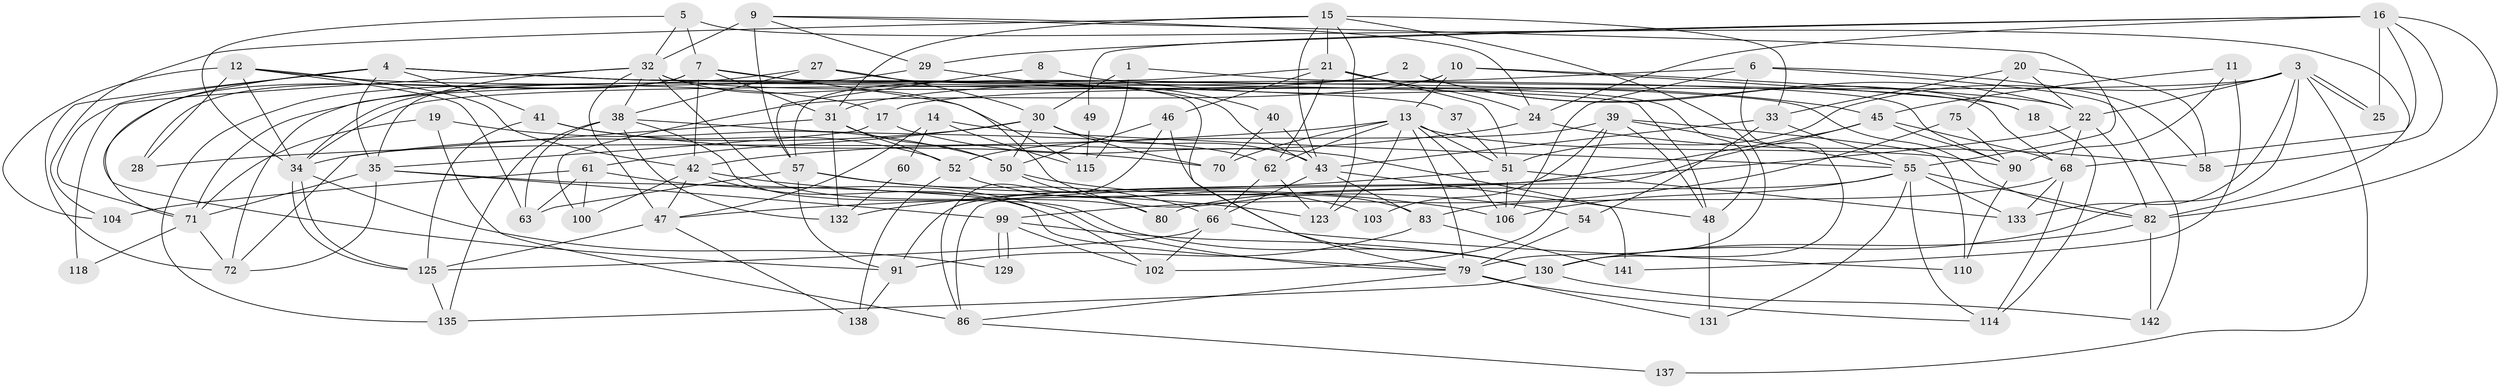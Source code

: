 // original degree distribution, {3: 0.30985915492957744, 4: 0.3028169014084507, 5: 0.15492957746478872, 6: 0.1267605633802817, 2: 0.08450704225352113, 7: 0.014084507042253521, 8: 0.007042253521126761}
// Generated by graph-tools (version 1.1) at 2025/11/02/27/25 16:11:20]
// undirected, 91 vertices, 225 edges
graph export_dot {
graph [start="1"]
  node [color=gray90,style=filled];
  1;
  2;
  3 [super="+95"];
  4 [super="+139"];
  5;
  6 [super="+23"];
  7 [super="+122"];
  8;
  9 [super="+107"];
  10 [super="+67"];
  11;
  12 [super="+120"];
  13 [super="+26"];
  14 [super="+119"];
  15 [super="+88"];
  16 [super="+81"];
  17;
  18 [super="+113"];
  19;
  20 [super="+92"];
  21 [super="+136"];
  22 [super="+78"];
  24 [super="+77"];
  25;
  27 [super="+126"];
  28;
  29;
  30 [super="+87"];
  31 [super="+128"];
  32 [super="+36"];
  33;
  34 [super="+44"];
  35 [super="+73"];
  37;
  38 [super="+140"];
  39 [super="+76"];
  40;
  41;
  42 [super="+101"];
  43 [super="+65"];
  45 [super="+124"];
  46 [super="+98"];
  47 [super="+53"];
  48 [super="+105"];
  49;
  50 [super="+112"];
  51 [super="+74"];
  52 [super="+84"];
  54;
  55 [super="+56"];
  57 [super="+69"];
  58 [super="+59"];
  60;
  61 [super="+64"];
  62 [super="+94"];
  63;
  66 [super="+96"];
  68 [super="+85"];
  70 [super="+108"];
  71 [super="+97"];
  72 [super="+93"];
  75;
  79 [super="+117"];
  80;
  82 [super="+89"];
  83 [super="+109"];
  86;
  90;
  91 [super="+121"];
  99 [super="+111"];
  100;
  102 [super="+127"];
  103;
  104;
  106;
  110;
  114;
  115 [super="+116"];
  118;
  123;
  125;
  129;
  130 [super="+134"];
  131;
  132;
  133;
  135;
  137;
  138;
  141;
  142;
  1 -- 90;
  1 -- 30;
  1 -- 115;
  2 -- 22;
  2 -- 71;
  2 -- 18;
  2 -- 34;
  3 -- 25;
  3 -- 25;
  3 -- 22;
  3 -- 130;
  3 -- 17;
  3 -- 133;
  3 -- 137;
  3 -- 51;
  4 -- 35;
  4 -- 41;
  4 -- 71;
  4 -- 48;
  4 -- 91;
  4 -- 37;
  4 -- 72;
  4 -- 82;
  5 -- 82;
  5 -- 32;
  5 -- 34;
  5 -- 7;
  6 -- 142;
  6 -- 130;
  6 -- 58;
  6 -- 106;
  6 -- 31;
  7 -- 71;
  7 -- 28;
  7 -- 79;
  7 -- 83;
  7 -- 42;
  7 -- 31;
  8 -- 57;
  8 -- 45;
  9 -- 32 [weight=2];
  9 -- 57;
  9 -- 29;
  9 -- 55;
  9 -- 24;
  10 -- 22;
  10 -- 13;
  10 -- 100 [weight=2];
  10 -- 57;
  10 -- 18;
  11 -- 90;
  11 -- 141;
  11 -- 45;
  12 -- 17;
  12 -- 104;
  12 -- 28;
  12 -- 63;
  12 -- 42;
  12 -- 34;
  13 -- 28;
  13 -- 70;
  13 -- 123;
  13 -- 90;
  13 -- 106;
  13 -- 62;
  13 -- 79;
  13 -- 51;
  14 -- 115;
  14 -- 55;
  14 -- 60;
  14 -- 47;
  15 -- 33;
  15 -- 104;
  15 -- 123;
  15 -- 79;
  15 -- 31;
  15 -- 43;
  15 -- 21;
  16 -- 29;
  16 -- 25;
  16 -- 49;
  16 -- 82;
  16 -- 24;
  16 -- 58;
  16 -- 68;
  17 -- 141;
  17 -- 35;
  18 -- 114;
  19 -- 86;
  19 -- 71;
  19 -- 50;
  20 -- 22;
  20 -- 75;
  20 -- 33;
  20 -- 58;
  21 -- 68;
  21 -- 24;
  21 -- 51;
  21 -- 72;
  21 -- 62;
  21 -- 46;
  22 -- 82;
  22 -- 68;
  22 -- 47;
  24 -- 42;
  24 -- 58;
  27 -- 30;
  27 -- 135;
  27 -- 43;
  27 -- 38;
  29 -- 40;
  29 -- 34;
  30 -- 43;
  30 -- 34;
  30 -- 61;
  30 -- 50;
  30 -- 70;
  31 -- 132;
  31 -- 52;
  31 -- 50 [weight=2];
  31 -- 72;
  32 -- 38;
  32 -- 80;
  32 -- 115;
  32 -- 118;
  32 -- 48;
  32 -- 47;
  32 -- 35;
  33 -- 55;
  33 -- 54;
  33 -- 43;
  34 -- 125;
  34 -- 125;
  34 -- 129;
  35 -- 99;
  35 -- 79;
  35 -- 71;
  35 -- 72;
  37 -- 51;
  38 -- 63;
  38 -- 130;
  38 -- 132;
  38 -- 135;
  38 -- 62;
  39 -- 110;
  39 -- 103;
  39 -- 55;
  39 -- 102;
  39 -- 48;
  39 -- 52;
  40 -- 43;
  40 -- 70;
  41 -- 125;
  41 -- 52;
  41 -- 70;
  42 -- 102;
  42 -- 47;
  42 -- 100;
  42 -- 123;
  43 -- 83;
  43 -- 48;
  43 -- 66;
  45 -- 86;
  45 -- 68;
  45 -- 90;
  45 -- 91;
  46 -- 86;
  46 -- 50;
  46 -- 130;
  47 -- 125;
  47 -- 138;
  48 -- 131;
  49 -- 115 [weight=2];
  50 -- 54;
  50 -- 80;
  51 -- 106;
  51 -- 132;
  51 -- 133;
  52 -- 138;
  52 -- 103;
  54 -- 79;
  55 -- 80;
  55 -- 131;
  55 -- 114;
  55 -- 133;
  55 -- 106;
  55 -- 82;
  57 -- 66;
  57 -- 106;
  57 -- 63;
  57 -- 91;
  60 -- 132;
  61 -- 104;
  61 -- 100;
  61 -- 79;
  61 -- 63;
  62 -- 66;
  62 -- 123;
  66 -- 102;
  66 -- 110;
  66 -- 125;
  68 -- 133;
  68 -- 83;
  68 -- 114;
  71 -- 118;
  71 -- 72;
  75 -- 90;
  75 -- 99;
  79 -- 86;
  79 -- 131;
  79 -- 114;
  82 -- 130;
  82 -- 142;
  83 -- 91;
  83 -- 141;
  86 -- 137;
  90 -- 110;
  91 -- 138;
  99 -- 129;
  99 -- 129;
  99 -- 130;
  99 -- 102;
  125 -- 135;
  130 -- 135;
  130 -- 142;
}
